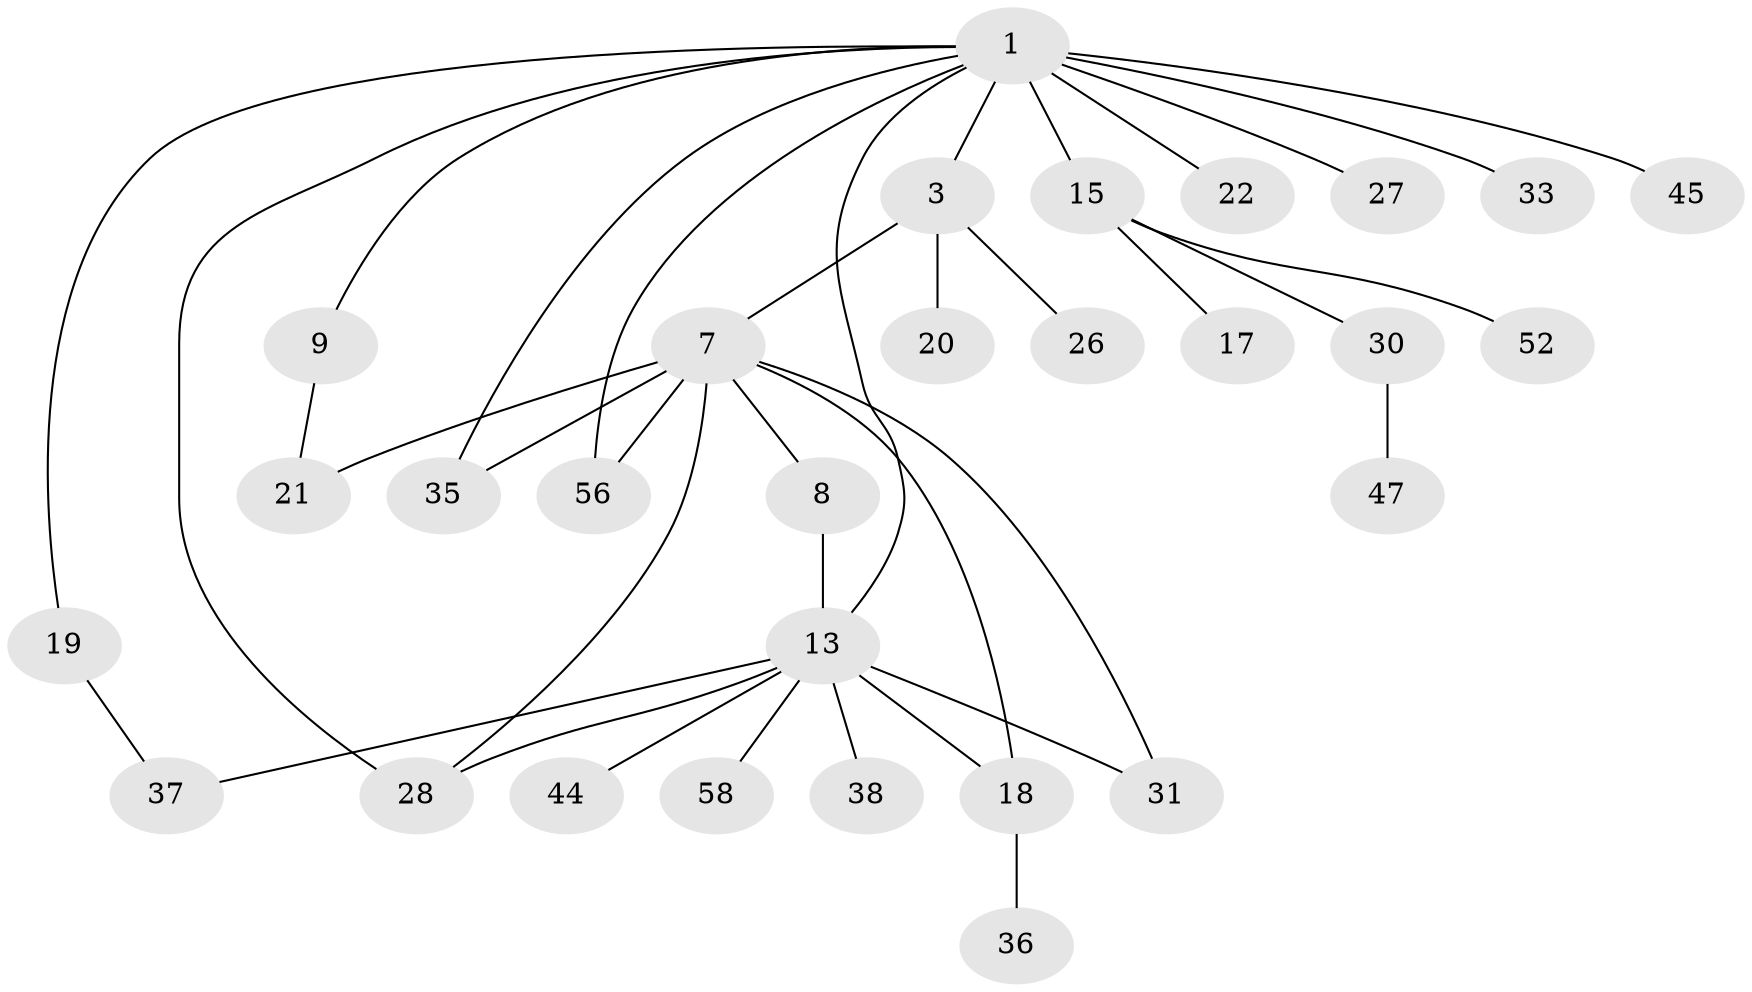 // original degree distribution, {6: 0.06896551724137931, 2: 0.41379310344827586, 4: 0.06896551724137931, 5: 0.034482758620689655, 3: 0.13793103448275862, 1: 0.27586206896551724}
// Generated by graph-tools (version 1.1) at 2025/13/03/09/25 04:13:21]
// undirected, 29 vertices, 37 edges
graph export_dot {
graph [start="1"]
  node [color=gray90,style=filled];
  1 [super="+5+2+16+6"];
  3 [super="+4"];
  7 [super="+11+32"];
  8;
  9 [super="+39"];
  13 [super="+51+23+25+29"];
  15;
  17;
  18 [super="+40"];
  19;
  20;
  21;
  22;
  26;
  27;
  28 [super="+55"];
  30;
  31 [super="+46"];
  33 [super="+34"];
  35 [super="+43"];
  36;
  37;
  38;
  44;
  45;
  47;
  52;
  56;
  58;
  1 -- 9;
  1 -- 35;
  1 -- 56;
  1 -- 45 [weight=3];
  1 -- 15;
  1 -- 13;
  1 -- 3;
  1 -- 19;
  1 -- 22;
  1 -- 27;
  1 -- 28;
  1 -- 33;
  3 -- 26;
  3 -- 20;
  3 -- 7;
  7 -- 8;
  7 -- 31;
  7 -- 18;
  7 -- 21;
  7 -- 56;
  7 -- 35;
  7 -- 28;
  8 -- 13;
  9 -- 21;
  13 -- 31;
  13 -- 18;
  13 -- 37;
  13 -- 28;
  13 -- 44 [weight=2];
  13 -- 58;
  13 -- 38;
  15 -- 17;
  15 -- 30;
  15 -- 52;
  18 -- 36;
  19 -- 37;
  30 -- 47;
}
